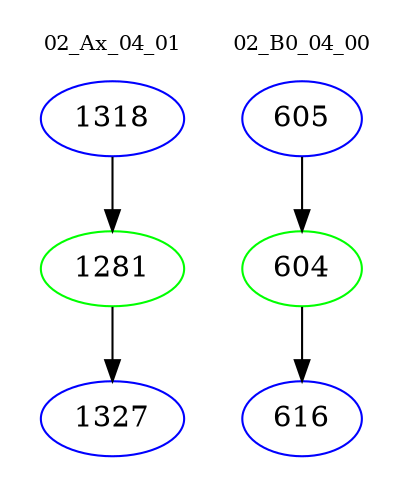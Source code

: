digraph{
subgraph cluster_0 {
color = white
label = "02_Ax_04_01";
fontsize=10;
T0_1318 [label="1318", color="blue"]
T0_1318 -> T0_1281 [color="black"]
T0_1281 [label="1281", color="green"]
T0_1281 -> T0_1327 [color="black"]
T0_1327 [label="1327", color="blue"]
}
subgraph cluster_1 {
color = white
label = "02_B0_04_00";
fontsize=10;
T1_605 [label="605", color="blue"]
T1_605 -> T1_604 [color="black"]
T1_604 [label="604", color="green"]
T1_604 -> T1_616 [color="black"]
T1_616 [label="616", color="blue"]
}
}
